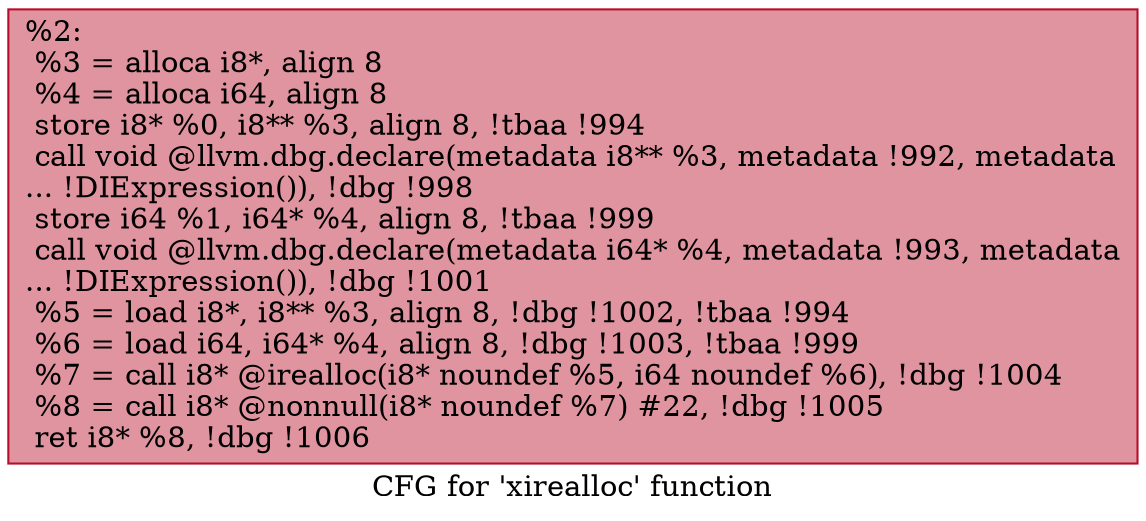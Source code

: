 digraph "CFG for 'xirealloc' function" {
	label="CFG for 'xirealloc' function";

	Node0x12e74d0 [shape=record,color="#b70d28ff", style=filled, fillcolor="#b70d2870",label="{%2:\l  %3 = alloca i8*, align 8\l  %4 = alloca i64, align 8\l  store i8* %0, i8** %3, align 8, !tbaa !994\l  call void @llvm.dbg.declare(metadata i8** %3, metadata !992, metadata\l... !DIExpression()), !dbg !998\l  store i64 %1, i64* %4, align 8, !tbaa !999\l  call void @llvm.dbg.declare(metadata i64* %4, metadata !993, metadata\l... !DIExpression()), !dbg !1001\l  %5 = load i8*, i8** %3, align 8, !dbg !1002, !tbaa !994\l  %6 = load i64, i64* %4, align 8, !dbg !1003, !tbaa !999\l  %7 = call i8* @irealloc(i8* noundef %5, i64 noundef %6), !dbg !1004\l  %8 = call i8* @nonnull(i8* noundef %7) #22, !dbg !1005\l  ret i8* %8, !dbg !1006\l}"];
}
